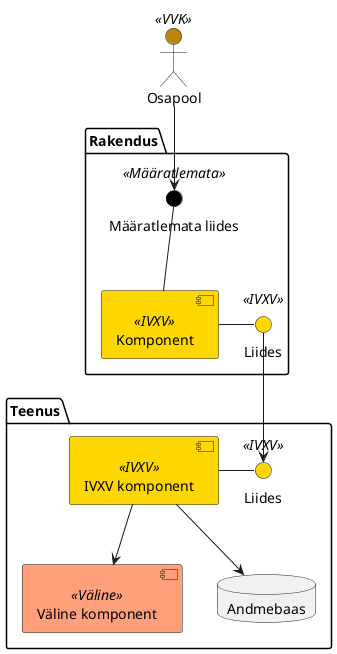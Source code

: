 @startuml

/'
 '
 '  BEAUTIFICATION
 '
 '/

skinparam interface {
    backgroundColor<<IVXV>> Gold
    backgroundColor<<Väline>> LightSalmon
    backgroundColor<<VVK>> DarkGoldenRod
    backgroundColor<<Määratlemata>> Black
}

skinparam actor {
    backgroundColor<<IVXV>> Gold
    backgroundColor<<Väline>> LightSalmon
    backgroundColor<<VVK>> DarkGoldenRod
    backgroundColor<<Määratlemata>> Black
}

skinparam component {
    backgroundColor<<IVXV>> Gold
    backgroundColor<<VVK>> DarkGoldenRod
    backgroundColor<<Väline>> LightSalmon
    backgroundColor<<Määratlemata>> Black
}


actor "Osapool" <<VVK>> as a_owner


/'
 '
 '  EXTERNAL SERVICES
 '
 '/


package "Rakendus" {

    interface "Liides" <<IVXV>> as liides_1
    interface "Määratlemata liides" <<Määratlemata>> as liides_3
    [Komponent] <<IVXV>> as komponent_1

    komponent_1 - liides_1
    komponent_1 -up- liides_3
}

a_owner --> liides_3

package "Teenus" {

    interface "Liides" <<IVXV>> as liides_2
    [IVXV komponent] <<IVXV>> as komponent_2
    [Väline komponent] <<Väline>> as komponent_3

    komponent_2 --> komponent_3
    komponent_2 - liides_2

    database "Andmebaas" as andmebaas {
    }

    komponent_2 --> andmebaas

}

liides_1 --> liides_2


@enduml
